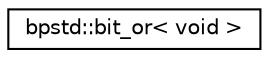 digraph "Graphical Class Hierarchy"
{
 // LATEX_PDF_SIZE
  edge [fontname="Helvetica",fontsize="10",labelfontname="Helvetica",labelfontsize="10"];
  node [fontname="Helvetica",fontsize="10",shape=record];
  rankdir="LR";
  Node0 [label="bpstd::bit_or\< void \>",height=0.2,width=0.4,color="black", fillcolor="white", style="filled",URL="$dc/d00/structbpstd_1_1bit__or_3_01void_01_4.html",tooltip=" "];
}
